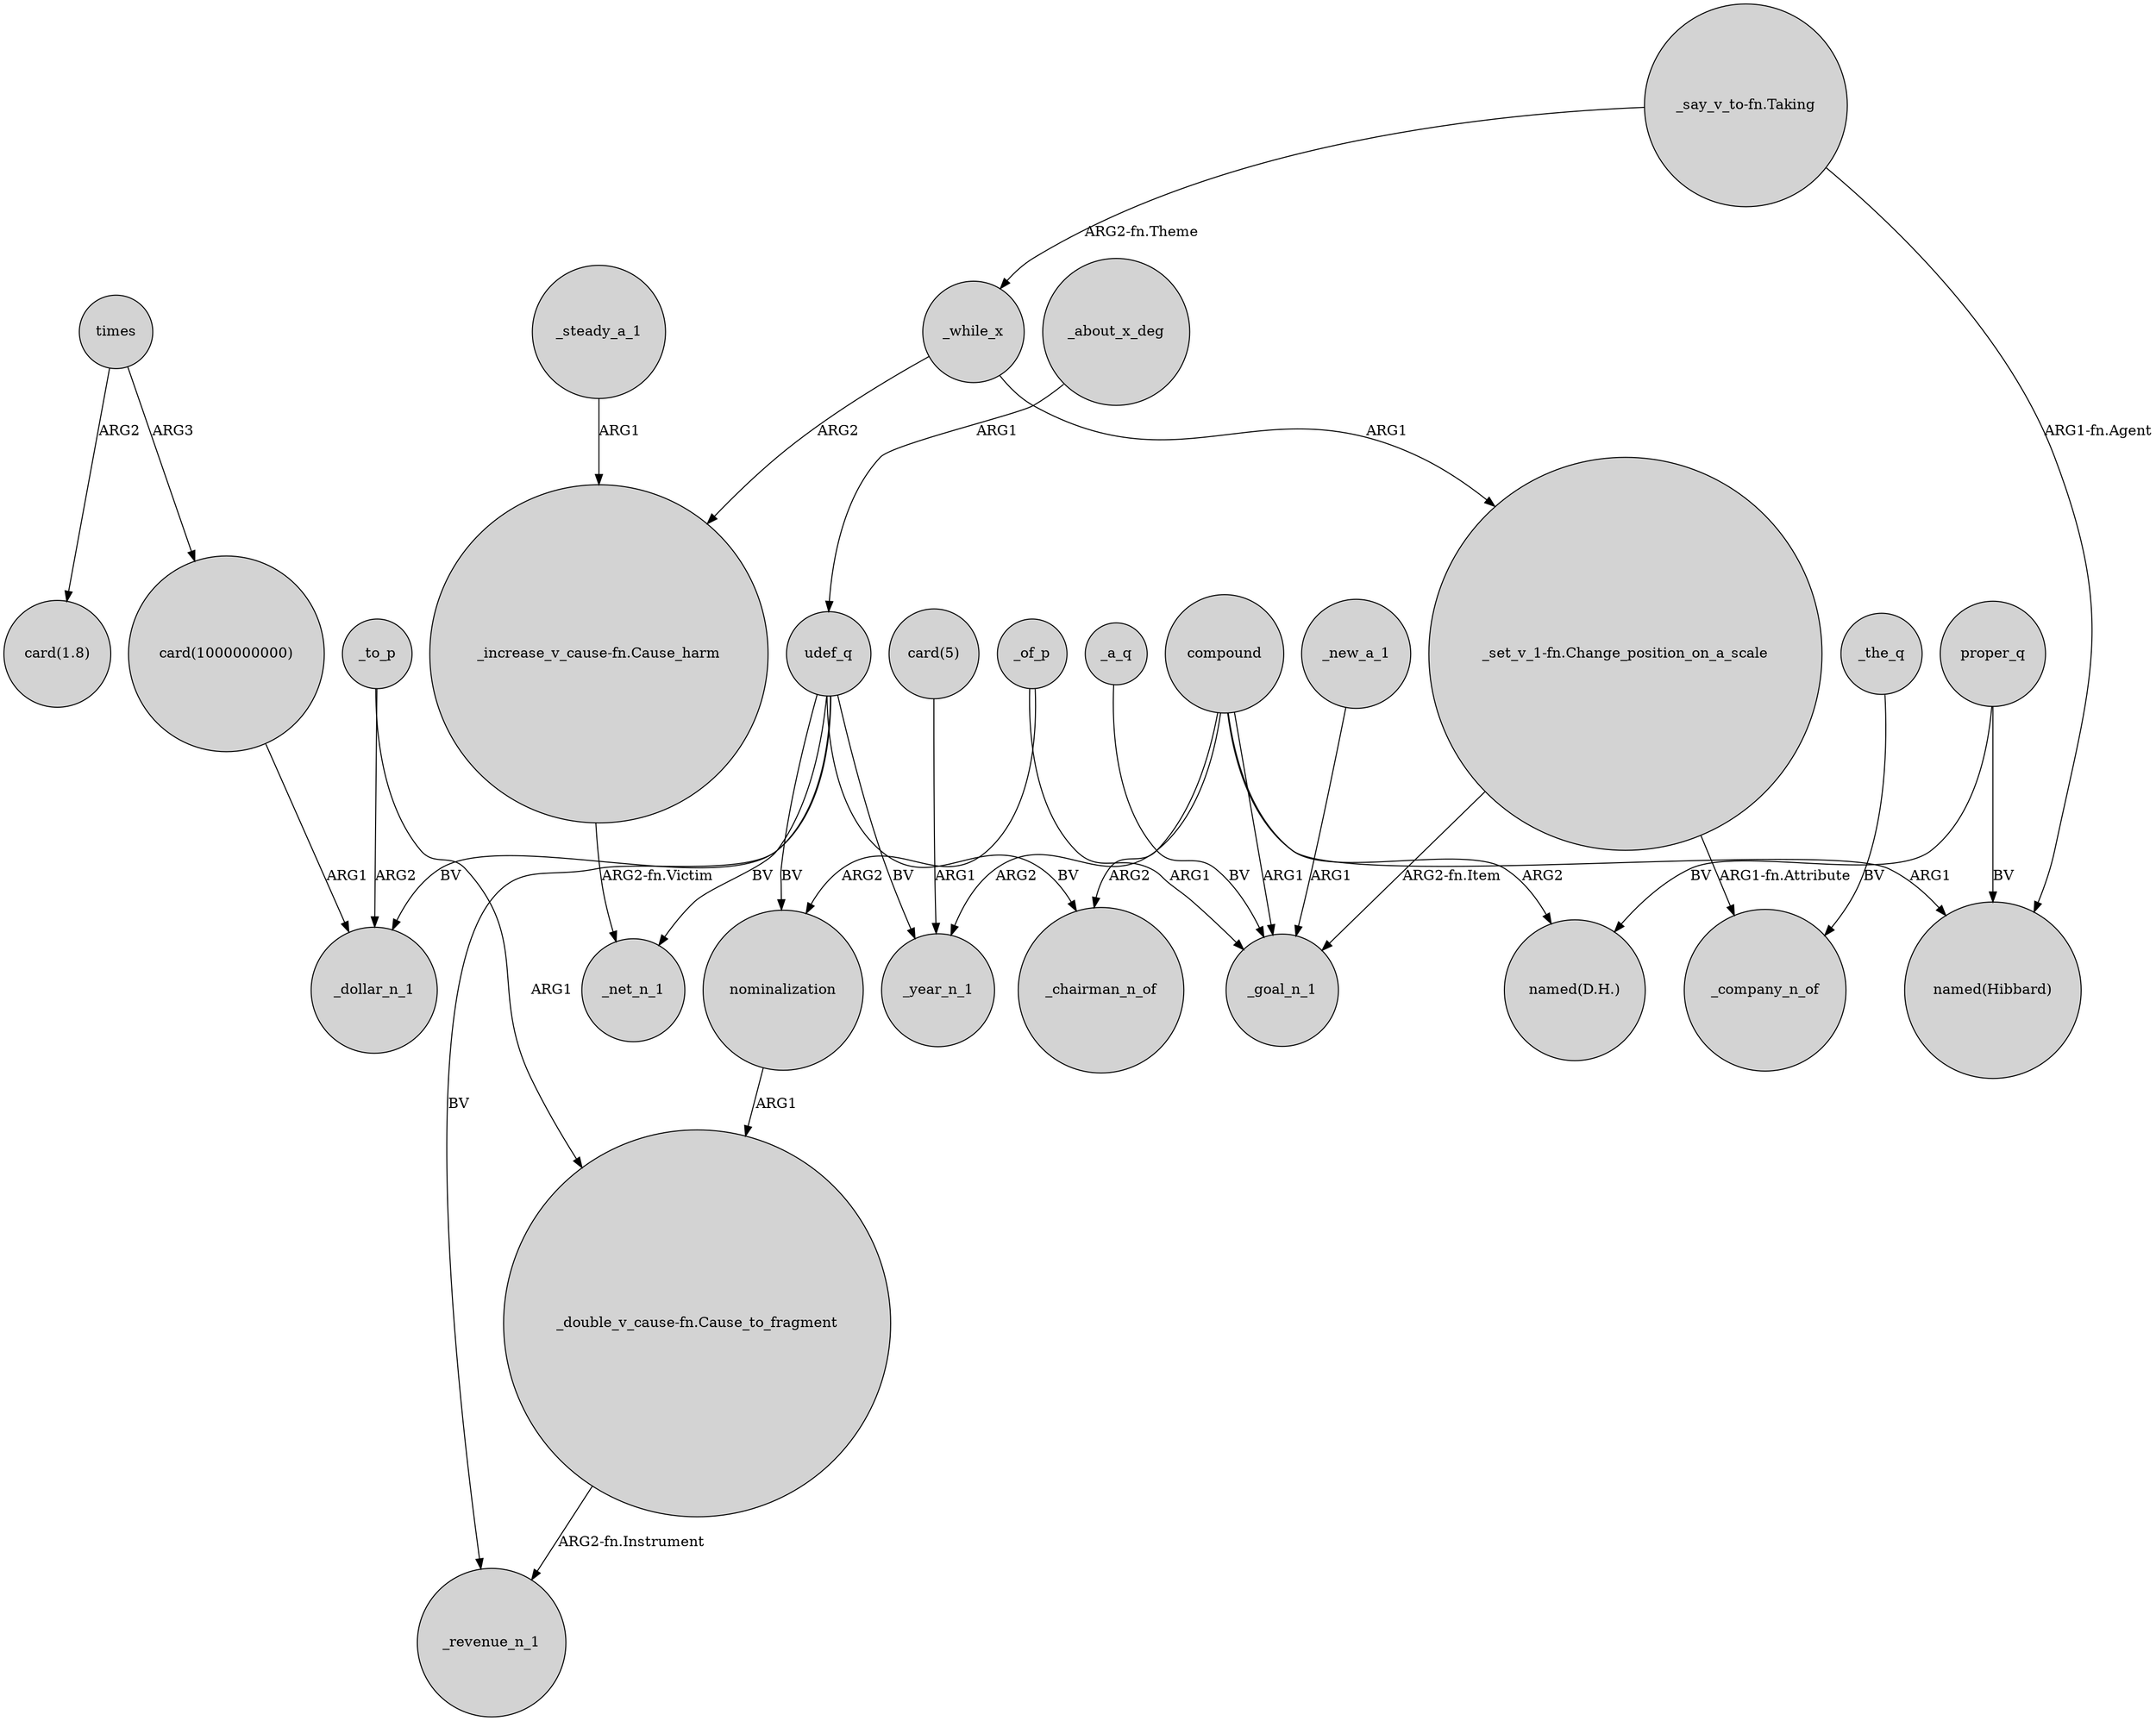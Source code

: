 digraph {
	node [shape=circle style=filled]
	compound -> _chairman_n_of [label=ARG2]
	compound -> "named(D.H.)" [label=ARG2]
	"card(1000000000)" -> _dollar_n_1 [label=ARG1]
	"_set_v_1-fn.Change_position_on_a_scale" -> _company_n_of [label="ARG1-fn.Attribute"]
	_new_a_1 -> _goal_n_1 [label=ARG1]
	_of_p -> _goal_n_1 [label=ARG1]
	udef_q -> _chairman_n_of [label=BV]
	udef_q -> nominalization [label=BV]
	compound -> _goal_n_1 [label=ARG1]
	_to_p -> _dollar_n_1 [label=ARG2]
	times -> "card(1000000000)" [label=ARG3]
	_to_p -> "_double_v_cause-fn.Cause_to_fragment" [label=ARG1]
	proper_q -> "named(Hibbard)" [label=BV]
	udef_q -> _revenue_n_1 [label=BV]
	_about_x_deg -> udef_q [label=ARG1]
	"_set_v_1-fn.Change_position_on_a_scale" -> _goal_n_1 [label="ARG2-fn.Item"]
	"_say_v_to-fn.Taking" -> _while_x [label="ARG2-fn.Theme"]
	_of_p -> nominalization [label=ARG2]
	nominalization -> "_double_v_cause-fn.Cause_to_fragment" [label=ARG1]
	compound -> _year_n_1 [label=ARG2]
	proper_q -> "named(D.H.)" [label=BV]
	_while_x -> "_increase_v_cause-fn.Cause_harm" [label=ARG2]
	udef_q -> _net_n_1 [label=BV]
	_a_q -> _goal_n_1 [label=BV]
	"_double_v_cause-fn.Cause_to_fragment" -> _revenue_n_1 [label="ARG2-fn.Instrument"]
	udef_q -> _dollar_n_1 [label=BV]
	"_increase_v_cause-fn.Cause_harm" -> _net_n_1 [label="ARG2-fn.Victim"]
	compound -> "named(Hibbard)" [label=ARG1]
	_steady_a_1 -> "_increase_v_cause-fn.Cause_harm" [label=ARG1]
	times -> "card(1.8)" [label=ARG2]
	"card(5)" -> _year_n_1 [label=ARG1]
	udef_q -> _year_n_1 [label=BV]
	"_say_v_to-fn.Taking" -> "named(Hibbard)" [label="ARG1-fn.Agent"]
	_the_q -> _company_n_of [label=BV]
	_while_x -> "_set_v_1-fn.Change_position_on_a_scale" [label=ARG1]
}
